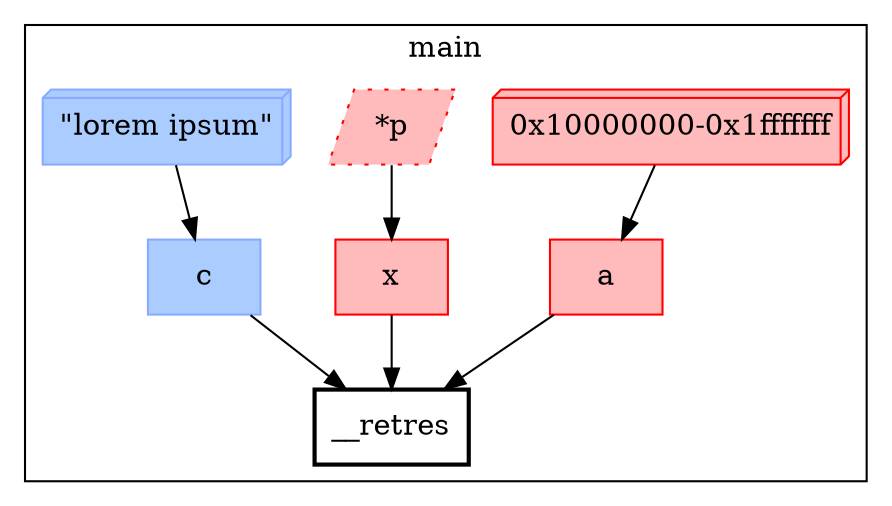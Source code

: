 digraph G {
  cp2 [label=<__retres>, shape=box, style="bold", ];
  cp3 [label=<a>, shape=box, fillcolor="#FFBBBB", color="#FF0000",
       style="filled", ];
  cp5 [label=<x>, shape=box, fillcolor="#FFBBBB", color="#FF0000",
       style="filled", ];
  cp7 [label=<c>, shape=box, fillcolor="#AACCFF", color="#88AAFF",
       style="filled", ];
  cp9 [label=<0x10000000-0x1fffffff>, shape=box3d, fillcolor="#FFBBBB",
       color="#FF0000", style="filled", ];
  cp11 [label=<*p>, shape=parallelogram, fillcolor="#FFBBBB",
        color="#FF0000", style="filled,dotted", ];
  cp13 [label=<"lorem ipsum">, shape=box3d, fillcolor="#AACCFF",
        color="#88AAFF", style="filled", ];
  
  subgraph cluster_cs_1 { label=<main>; cp13;cp11;cp9;cp7;cp5;cp3;cp2;
     };
  
  cp3 -> cp2;
  cp5 -> cp2;
  cp7 -> cp2;
  cp9 -> cp3;
  cp11 -> cp5;
  cp13 -> cp7;
  
  }